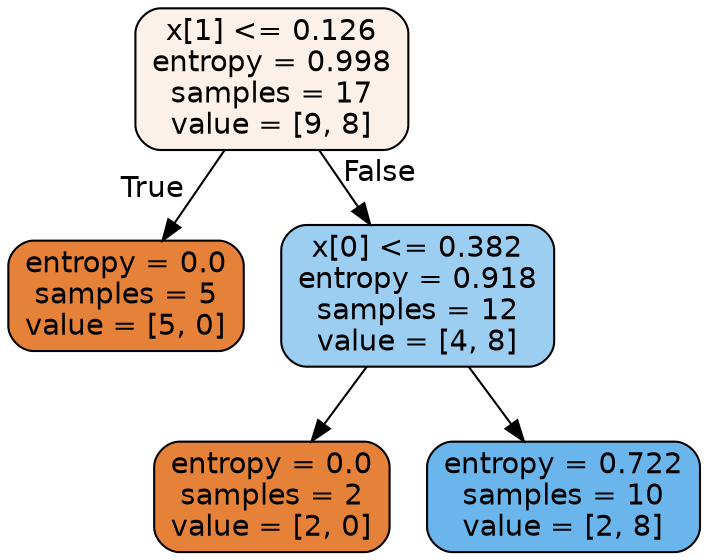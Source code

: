 digraph Tree {
node [shape=box, style="filled, rounded", color="black", fontname="helvetica"] ;
edge [fontname="helvetica"] ;
0 [label="x[1] <= 0.126\nentropy = 0.998\nsamples = 17\nvalue = [9, 8]", fillcolor="#fcf1e9"] ;
1 [label="entropy = 0.0\nsamples = 5\nvalue = [5, 0]", fillcolor="#e58139"] ;
0 -> 1 [labeldistance=2.5, labelangle=45, headlabel="True"] ;
2 [label="x[0] <= 0.382\nentropy = 0.918\nsamples = 12\nvalue = [4, 8]", fillcolor="#9ccef2"] ;
0 -> 2 [labeldistance=2.5, labelangle=-45, headlabel="False"] ;
3 [label="entropy = 0.0\nsamples = 2\nvalue = [2, 0]", fillcolor="#e58139"] ;
2 -> 3 ;
4 [label="entropy = 0.722\nsamples = 10\nvalue = [2, 8]", fillcolor="#6ab6ec"] ;
2 -> 4 ;
}